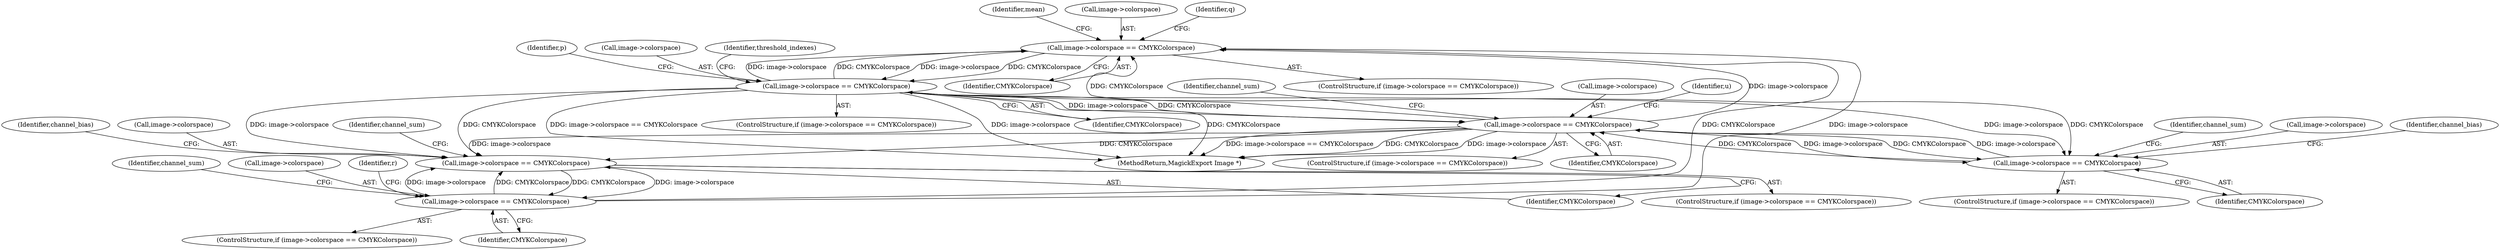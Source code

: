 digraph "0_ImageMagick6_35c7032723d85eee7318ff6c82f031fa2666b773@pointer" {
"1000734" [label="(Call,image->colorspace == CMYKColorspace)"];
"1000805" [label="(Call,image->colorspace == CMYKColorspace)"];
"1000734" [label="(Call,image->colorspace == CMYKColorspace)"];
"1000651" [label="(Call,image->colorspace == CMYKColorspace)"];
"1000585" [label="(Call,image->colorspace == CMYKColorspace)"];
"1000451" [label="(Call,image->colorspace == CMYKColorspace)"];
"1000395" [label="(Call,image->colorspace == CMYKColorspace)"];
"1000658" [label="(Identifier,channel_sum)"];
"1000734" [label="(Call,image->colorspace == CMYKColorspace)"];
"1000586" [label="(Call,image->colorspace)"];
"1000828" [label="(Identifier,p)"];
"1000741" [label="(Identifier,mean)"];
"1000738" [label="(Identifier,CMYKColorspace)"];
"1000804" [label="(ControlStructure,if (image->colorspace == CMYKColorspace))"];
"1000584" [label="(ControlStructure,if (image->colorspace == CMYKColorspace))"];
"1000416" [label="(Identifier,channel_sum)"];
"1000652" [label="(Call,image->colorspace)"];
"1000458" [label="(Identifier,channel_sum)"];
"1000733" [label="(ControlStructure,if (image->colorspace == CMYKColorspace))"];
"1000650" [label="(ControlStructure,if (image->colorspace == CMYKColorspace))"];
"1000735" [label="(Call,image->colorspace)"];
"1000589" [label="(Identifier,CMYKColorspace)"];
"1000452" [label="(Call,image->colorspace)"];
"1000396" [label="(Call,image->colorspace)"];
"1000608" [label="(Identifier,channel_sum)"];
"1000402" [label="(Identifier,channel_bias)"];
"1000805" [label="(Call,image->colorspace == CMYKColorspace)"];
"1000592" [label="(Identifier,channel_bias)"];
"1000753" [label="(Identifier,q)"];
"1000809" [label="(Identifier,CMYKColorspace)"];
"1000451" [label="(Call,image->colorspace == CMYKColorspace)"];
"1000655" [label="(Identifier,CMYKColorspace)"];
"1000347" [label="(Identifier,u)"];
"1000806" [label="(Call,image->colorspace)"];
"1000399" [label="(Identifier,CMYKColorspace)"];
"1000450" [label="(ControlStructure,if (image->colorspace == CMYKColorspace))"];
"1000585" [label="(Call,image->colorspace == CMYKColorspace)"];
"1000812" [label="(Identifier,threshold_indexes)"];
"1000455" [label="(Identifier,CMYKColorspace)"];
"1000651" [label="(Call,image->colorspace == CMYKColorspace)"];
"1000395" [label="(Call,image->colorspace == CMYKColorspace)"];
"1000394" [label="(ControlStructure,if (image->colorspace == CMYKColorspace))"];
"1000889" [label="(MethodReturn,MagickExport Image *)"];
"1000675" [label="(Identifier,r)"];
"1000734" -> "1000733"  [label="AST: "];
"1000734" -> "1000738"  [label="CFG: "];
"1000735" -> "1000734"  [label="AST: "];
"1000738" -> "1000734"  [label="AST: "];
"1000741" -> "1000734"  [label="CFG: "];
"1000753" -> "1000734"  [label="CFG: "];
"1000805" -> "1000734"  [label="DDG: image->colorspace"];
"1000805" -> "1000734"  [label="DDG: CMYKColorspace"];
"1000651" -> "1000734"  [label="DDG: image->colorspace"];
"1000651" -> "1000734"  [label="DDG: CMYKColorspace"];
"1000451" -> "1000734"  [label="DDG: image->colorspace"];
"1000451" -> "1000734"  [label="DDG: CMYKColorspace"];
"1000734" -> "1000805"  [label="DDG: image->colorspace"];
"1000734" -> "1000805"  [label="DDG: CMYKColorspace"];
"1000805" -> "1000804"  [label="AST: "];
"1000805" -> "1000809"  [label="CFG: "];
"1000806" -> "1000805"  [label="AST: "];
"1000809" -> "1000805"  [label="AST: "];
"1000812" -> "1000805"  [label="CFG: "];
"1000828" -> "1000805"  [label="CFG: "];
"1000805" -> "1000889"  [label="DDG: image->colorspace == CMYKColorspace"];
"1000805" -> "1000889"  [label="DDG: image->colorspace"];
"1000805" -> "1000889"  [label="DDG: CMYKColorspace"];
"1000805" -> "1000395"  [label="DDG: image->colorspace"];
"1000805" -> "1000395"  [label="DDG: CMYKColorspace"];
"1000805" -> "1000451"  [label="DDG: image->colorspace"];
"1000805" -> "1000451"  [label="DDG: CMYKColorspace"];
"1000805" -> "1000585"  [label="DDG: image->colorspace"];
"1000805" -> "1000585"  [label="DDG: CMYKColorspace"];
"1000651" -> "1000650"  [label="AST: "];
"1000651" -> "1000655"  [label="CFG: "];
"1000652" -> "1000651"  [label="AST: "];
"1000655" -> "1000651"  [label="AST: "];
"1000658" -> "1000651"  [label="CFG: "];
"1000675" -> "1000651"  [label="CFG: "];
"1000651" -> "1000585"  [label="DDG: image->colorspace"];
"1000651" -> "1000585"  [label="DDG: CMYKColorspace"];
"1000585" -> "1000651"  [label="DDG: image->colorspace"];
"1000585" -> "1000651"  [label="DDG: CMYKColorspace"];
"1000585" -> "1000584"  [label="AST: "];
"1000585" -> "1000589"  [label="CFG: "];
"1000586" -> "1000585"  [label="AST: "];
"1000589" -> "1000585"  [label="AST: "];
"1000592" -> "1000585"  [label="CFG: "];
"1000608" -> "1000585"  [label="CFG: "];
"1000451" -> "1000585"  [label="DDG: image->colorspace"];
"1000451" -> "1000585"  [label="DDG: CMYKColorspace"];
"1000451" -> "1000450"  [label="AST: "];
"1000451" -> "1000455"  [label="CFG: "];
"1000452" -> "1000451"  [label="AST: "];
"1000455" -> "1000451"  [label="AST: "];
"1000458" -> "1000451"  [label="CFG: "];
"1000347" -> "1000451"  [label="CFG: "];
"1000451" -> "1000889"  [label="DDG: CMYKColorspace"];
"1000451" -> "1000889"  [label="DDG: image->colorspace"];
"1000451" -> "1000889"  [label="DDG: image->colorspace == CMYKColorspace"];
"1000451" -> "1000395"  [label="DDG: image->colorspace"];
"1000451" -> "1000395"  [label="DDG: CMYKColorspace"];
"1000395" -> "1000451"  [label="DDG: image->colorspace"];
"1000395" -> "1000451"  [label="DDG: CMYKColorspace"];
"1000395" -> "1000394"  [label="AST: "];
"1000395" -> "1000399"  [label="CFG: "];
"1000396" -> "1000395"  [label="AST: "];
"1000399" -> "1000395"  [label="AST: "];
"1000402" -> "1000395"  [label="CFG: "];
"1000416" -> "1000395"  [label="CFG: "];
}
